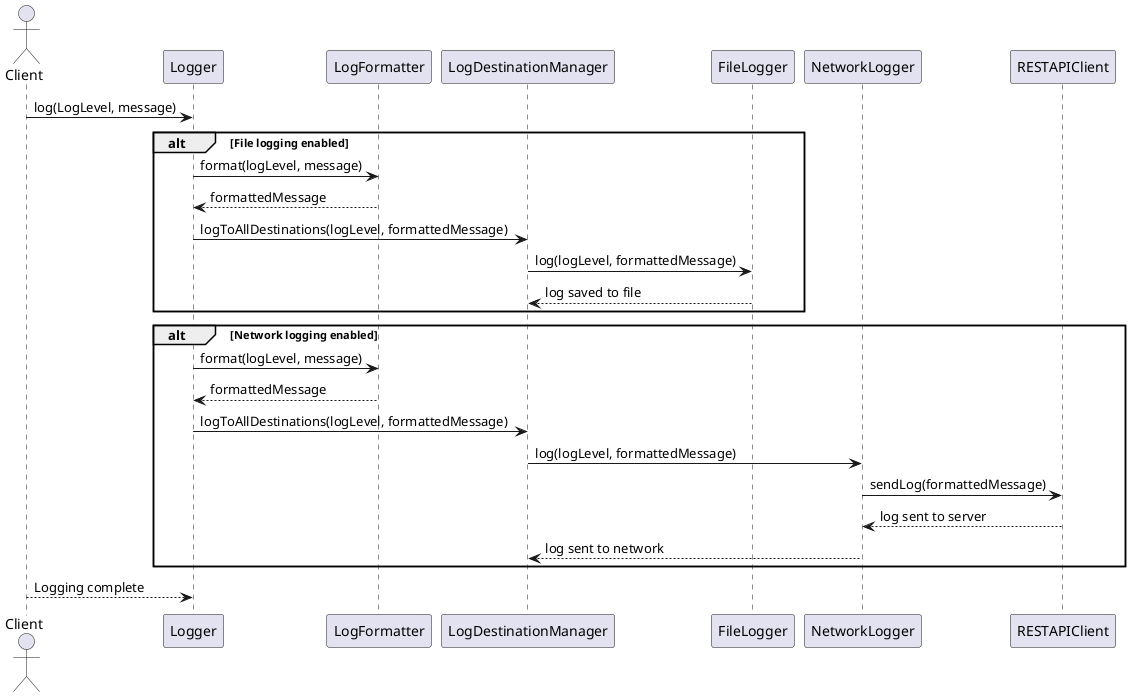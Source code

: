 @startuml
actor Client as C

C -> Logger : log(LogLevel, message)

alt File logging enabled
    Logger -> LogFormatter : format(logLevel, message)
    LogFormatter --> Logger : formattedMessage

    Logger -> LogDestinationManager : logToAllDestinations(logLevel, formattedMessage)

    LogDestinationManager -> FileLogger : log(logLevel, formattedMessage)
    FileLogger --> LogDestinationManager : log saved to file
end

alt Network logging enabled
    Logger -> LogFormatter : format(logLevel, message)
    LogFormatter --> Logger : formattedMessage

    Logger -> LogDestinationManager : logToAllDestinations(logLevel, formattedMessage)

    LogDestinationManager -> NetworkLogger : log(logLevel, formattedMessage)
    NetworkLogger -> RESTAPIClient : sendLog(formattedMessage)
    RESTAPIClient --> NetworkLogger : log sent to server
    NetworkLogger --> LogDestinationManager : log sent to network
end

C --> Logger : Logging complete
@enduml

